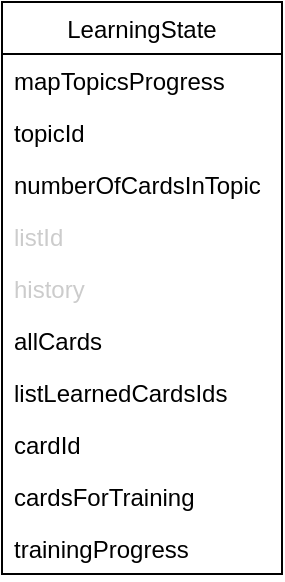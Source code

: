 <mxfile version="14.9.0" type="github">
  <diagram id="C5RBs43oDa-KdzZeNtuy" name="Page-1">
    <mxGraphModel dx="1426" dy="739" grid="1" gridSize="10" guides="1" tooltips="1" connect="1" arrows="1" fold="1" page="1" pageScale="1" pageWidth="827" pageHeight="1169" math="0" shadow="0">
      <root>
        <mxCell id="WIyWlLk6GJQsqaUBKTNV-0" />
        <mxCell id="WIyWlLk6GJQsqaUBKTNV-1" parent="WIyWlLk6GJQsqaUBKTNV-0" />
        <mxCell id="xblVIAik-VGrjhrXgYrc-5" value="LearningState" style="swimlane;fontStyle=0;childLayout=stackLayout;horizontal=1;startSize=26;horizontalStack=0;resizeParent=1;resizeParentMax=0;resizeLast=0;collapsible=1;marginBottom=0;" vertex="1" parent="WIyWlLk6GJQsqaUBKTNV-1">
          <mxGeometry x="600" y="140" width="140" height="286" as="geometry" />
        </mxCell>
        <mxCell id="xblVIAik-VGrjhrXgYrc-15" value="mapTopicsProgress" style="text;strokeColor=none;fillColor=none;align=left;verticalAlign=top;spacingLeft=4;spacingRight=4;overflow=hidden;rotatable=0;points=[[0,0.5],[1,0.5]];portConstraint=eastwest;fontColor=#000000;" vertex="1" parent="xblVIAik-VGrjhrXgYrc-5">
          <mxGeometry y="26" width="140" height="26" as="geometry" />
        </mxCell>
        <mxCell id="xblVIAik-VGrjhrXgYrc-6" value="topicId" style="text;strokeColor=none;fillColor=none;align=left;verticalAlign=top;spacingLeft=4;spacingRight=4;overflow=hidden;rotatable=0;points=[[0,0.5],[1,0.5]];portConstraint=eastwest;" vertex="1" parent="xblVIAik-VGrjhrXgYrc-5">
          <mxGeometry y="52" width="140" height="26" as="geometry" />
        </mxCell>
        <mxCell id="xblVIAik-VGrjhrXgYrc-9" value="numberOfCardsInTopic" style="text;strokeColor=none;fillColor=none;align=left;verticalAlign=top;spacingLeft=4;spacingRight=4;overflow=hidden;rotatable=0;points=[[0,0.5],[1,0.5]];portConstraint=eastwest;" vertex="1" parent="xblVIAik-VGrjhrXgYrc-5">
          <mxGeometry y="78" width="140" height="26" as="geometry" />
        </mxCell>
        <mxCell id="xblVIAik-VGrjhrXgYrc-10" value="listId" style="text;strokeColor=none;fillColor=none;align=left;verticalAlign=top;spacingLeft=4;spacingRight=4;overflow=hidden;rotatable=0;points=[[0,0.5],[1,0.5]];portConstraint=eastwest;fontColor=#CCCCCC;" vertex="1" parent="xblVIAik-VGrjhrXgYrc-5">
          <mxGeometry y="104" width="140" height="26" as="geometry" />
        </mxCell>
        <mxCell id="xblVIAik-VGrjhrXgYrc-11" value="history" style="text;strokeColor=none;fillColor=none;align=left;verticalAlign=top;spacingLeft=4;spacingRight=4;overflow=hidden;rotatable=0;points=[[0,0.5],[1,0.5]];portConstraint=eastwest;fontColor=#CCCCCC;" vertex="1" parent="xblVIAik-VGrjhrXgYrc-5">
          <mxGeometry y="130" width="140" height="26" as="geometry" />
        </mxCell>
        <mxCell id="xblVIAik-VGrjhrXgYrc-7" value="allCards" style="text;strokeColor=none;fillColor=none;align=left;verticalAlign=top;spacingLeft=4;spacingRight=4;overflow=hidden;rotatable=0;points=[[0,0.5],[1,0.5]];portConstraint=eastwest;" vertex="1" parent="xblVIAik-VGrjhrXgYrc-5">
          <mxGeometry y="156" width="140" height="26" as="geometry" />
        </mxCell>
        <mxCell id="xblVIAik-VGrjhrXgYrc-8" value="listLearnedCardsIds" style="text;strokeColor=none;fillColor=none;align=left;verticalAlign=top;spacingLeft=4;spacingRight=4;overflow=hidden;rotatable=0;points=[[0,0.5],[1,0.5]];portConstraint=eastwest;" vertex="1" parent="xblVIAik-VGrjhrXgYrc-5">
          <mxGeometry y="182" width="140" height="26" as="geometry" />
        </mxCell>
        <mxCell id="xblVIAik-VGrjhrXgYrc-13" value="cardId" style="text;strokeColor=none;fillColor=none;align=left;verticalAlign=top;spacingLeft=4;spacingRight=4;overflow=hidden;rotatable=0;points=[[0,0.5],[1,0.5]];portConstraint=eastwest;" vertex="1" parent="xblVIAik-VGrjhrXgYrc-5">
          <mxGeometry y="208" width="140" height="26" as="geometry" />
        </mxCell>
        <mxCell id="xblVIAik-VGrjhrXgYrc-12" value="cardsForTraining" style="text;strokeColor=none;fillColor=none;align=left;verticalAlign=top;spacingLeft=4;spacingRight=4;overflow=hidden;rotatable=0;points=[[0,0.5],[1,0.5]];portConstraint=eastwest;" vertex="1" parent="xblVIAik-VGrjhrXgYrc-5">
          <mxGeometry y="234" width="140" height="26" as="geometry" />
        </mxCell>
        <mxCell id="xblVIAik-VGrjhrXgYrc-14" value="trainingProgress" style="text;strokeColor=none;fillColor=none;align=left;verticalAlign=top;spacingLeft=4;spacingRight=4;overflow=hidden;rotatable=0;points=[[0,0.5],[1,0.5]];portConstraint=eastwest;" vertex="1" parent="xblVIAik-VGrjhrXgYrc-5">
          <mxGeometry y="260" width="140" height="26" as="geometry" />
        </mxCell>
      </root>
    </mxGraphModel>
  </diagram>
</mxfile>

